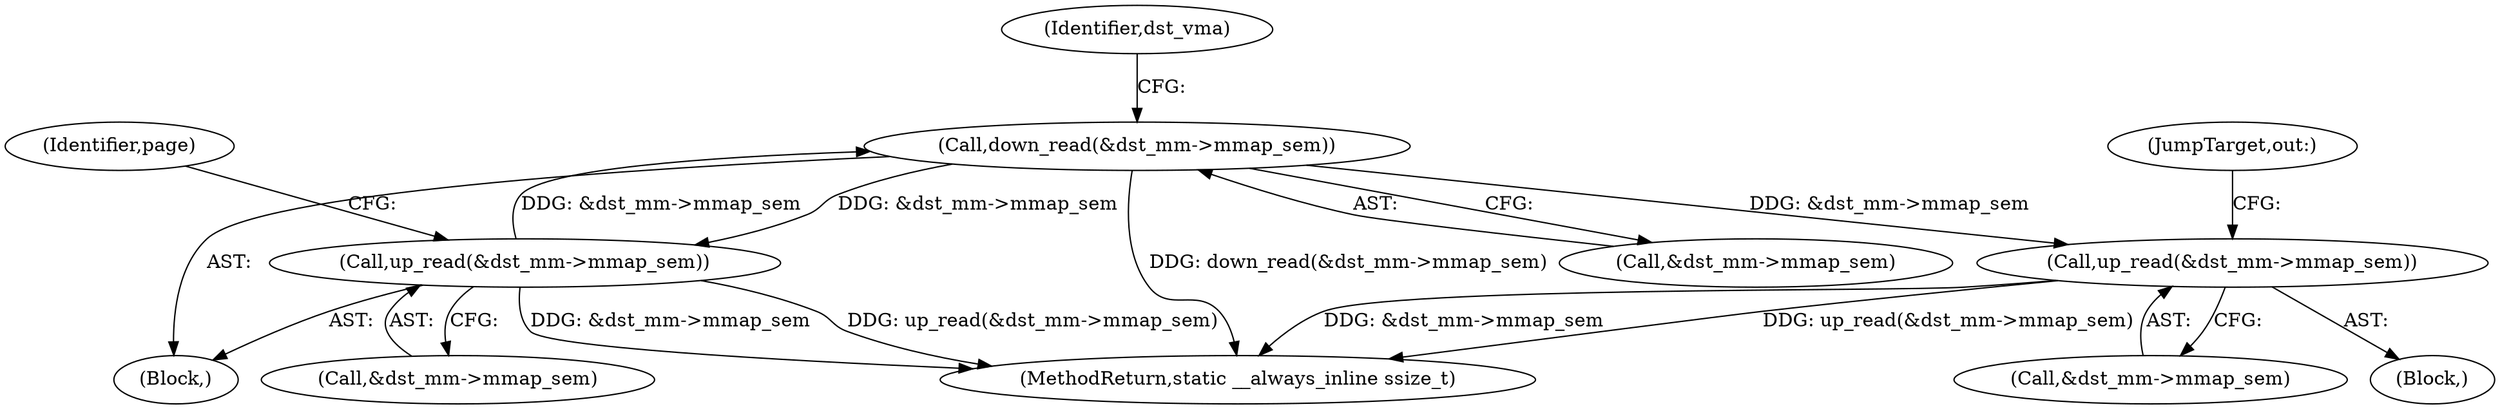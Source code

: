 digraph "0_linux_29ec90660d68bbdd69507c1c8b4e33aa299278b1_2@API" {
"1000419" [label="(Call,down_read(&dst_mm->mmap_sem))"];
"1000392" [label="(Call,up_read(&dst_mm->mmap_sem))"];
"1000419" [label="(Call,down_read(&dst_mm->mmap_sem))"];
"1000455" [label="(Call,up_read(&dst_mm->mmap_sem))"];
"1000399" [label="(Identifier,page)"];
"1000392" [label="(Call,up_read(&dst_mm->mmap_sem))"];
"1000419" [label="(Call,down_read(&dst_mm->mmap_sem))"];
"1000420" [label="(Call,&dst_mm->mmap_sem)"];
"1000455" [label="(Call,up_read(&dst_mm->mmap_sem))"];
"1000460" [label="(JumpTarget,out:)"];
"1000114" [label="(Block,)"];
"1000456" [label="(Call,&dst_mm->mmap_sem)"];
"1000492" [label="(MethodReturn,static __always_inline ssize_t)"];
"1000425" [label="(Identifier,dst_vma)"];
"1000391" [label="(Block,)"];
"1000393" [label="(Call,&dst_mm->mmap_sem)"];
"1000419" -> "1000391"  [label="AST: "];
"1000419" -> "1000420"  [label="CFG: "];
"1000420" -> "1000419"  [label="AST: "];
"1000425" -> "1000419"  [label="CFG: "];
"1000419" -> "1000492"  [label="DDG: down_read(&dst_mm->mmap_sem)"];
"1000419" -> "1000392"  [label="DDG: &dst_mm->mmap_sem"];
"1000392" -> "1000419"  [label="DDG: &dst_mm->mmap_sem"];
"1000419" -> "1000455"  [label="DDG: &dst_mm->mmap_sem"];
"1000392" -> "1000391"  [label="AST: "];
"1000392" -> "1000393"  [label="CFG: "];
"1000393" -> "1000392"  [label="AST: "];
"1000399" -> "1000392"  [label="CFG: "];
"1000392" -> "1000492"  [label="DDG: up_read(&dst_mm->mmap_sem)"];
"1000392" -> "1000492"  [label="DDG: &dst_mm->mmap_sem"];
"1000455" -> "1000114"  [label="AST: "];
"1000455" -> "1000456"  [label="CFG: "];
"1000456" -> "1000455"  [label="AST: "];
"1000460" -> "1000455"  [label="CFG: "];
"1000455" -> "1000492"  [label="DDG: up_read(&dst_mm->mmap_sem)"];
"1000455" -> "1000492"  [label="DDG: &dst_mm->mmap_sem"];
}
